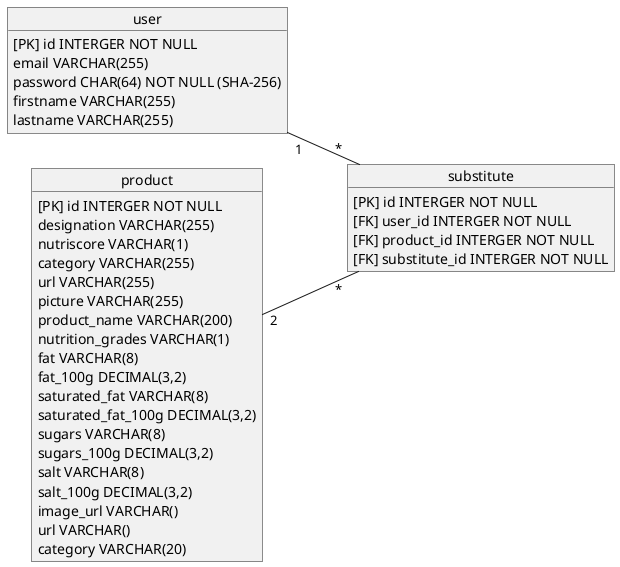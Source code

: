 @startuml 06_MPD

left to right direction

object user{
    [PK] id INTERGER NOT NULL
    email VARCHAR(255)
    password CHAR(64) NOT NULL (SHA-256)
    firstname VARCHAR(255)
    lastname VARCHAR(255)
}

object product{
    [PK] id INTERGER NOT NULL
    designation VARCHAR(255)
    nutriscore VARCHAR(1)
    category VARCHAR(255)
    url VARCHAR(255)
    picture VARCHAR(255)
    product_name VARCHAR(200)
    nutrition_grades VARCHAR(1)
    fat VARCHAR(8)
    fat_100g DECIMAL(3,2)
    saturated_fat VARCHAR(8)
    saturated_fat_100g DECIMAL(3,2)
    sugars VARCHAR(8)
    sugars_100g DECIMAL(3,2)
    salt VARCHAR(8)
    salt_100g DECIMAL(3,2)
    image_url VARCHAR()
    url VARCHAR()
    category VARCHAR(20)
}

object substitute{
    [PK] id INTERGER NOT NULL
    [FK] user_id INTERGER NOT NULL
    [FK] product_id INTERGER NOT NULL
    [FK] substitute_id INTERGER NOT NULL
}

user "1" -- "*" substitute
product "2" -- "*" substitute


@enduml